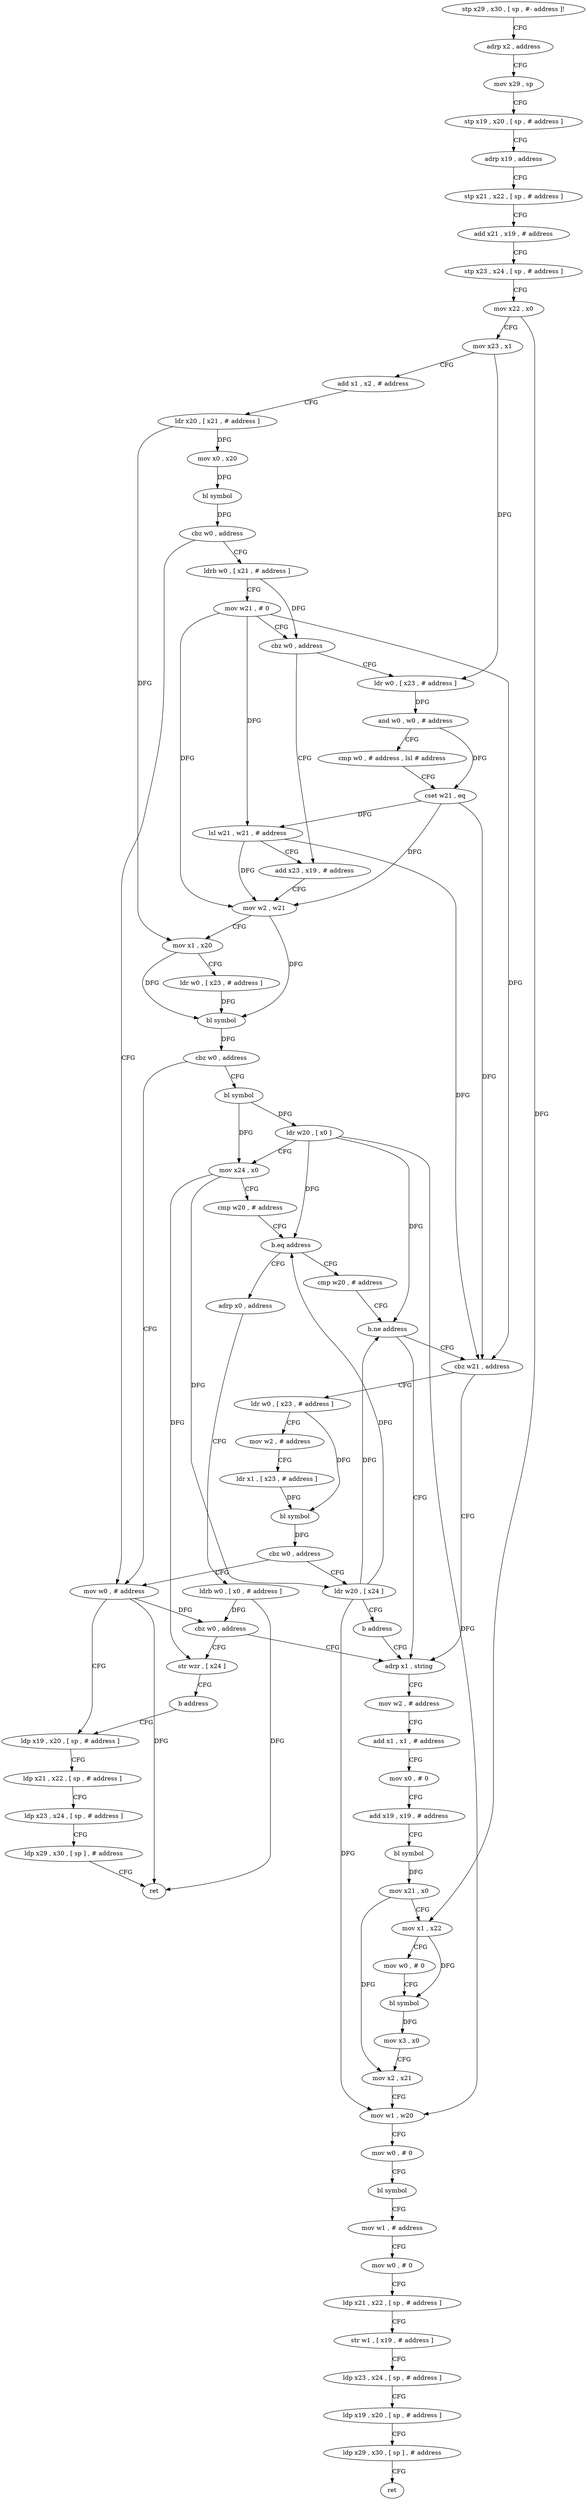 digraph "func" {
"4214240" [label = "stp x29 , x30 , [ sp , #- address ]!" ]
"4214244" [label = "adrp x2 , address" ]
"4214248" [label = "mov x29 , sp" ]
"4214252" [label = "stp x19 , x20 , [ sp , # address ]" ]
"4214256" [label = "adrp x19 , address" ]
"4214260" [label = "stp x21 , x22 , [ sp , # address ]" ]
"4214264" [label = "add x21 , x19 , # address" ]
"4214268" [label = "stp x23 , x24 , [ sp , # address ]" ]
"4214272" [label = "mov x22 , x0" ]
"4214276" [label = "mov x23 , x1" ]
"4214280" [label = "add x1 , x2 , # address" ]
"4214284" [label = "ldr x20 , [ x21 , # address ]" ]
"4214288" [label = "mov x0 , x20" ]
"4214292" [label = "bl symbol" ]
"4214296" [label = "cbz w0 , address" ]
"4214480" [label = "mov w0 , # address" ]
"4214300" [label = "ldrb w0 , [ x21 , # address ]" ]
"4214484" [label = "ldp x19 , x20 , [ sp , # address ]" ]
"4214304" [label = "mov w21 , # 0" ]
"4214308" [label = "cbz w0 , address" ]
"4214332" [label = "add x23 , x19 , # address" ]
"4214312" [label = "ldr w0 , [ x23 , # address ]" ]
"4214336" [label = "mov w2 , w21" ]
"4214340" [label = "mov x1 , x20" ]
"4214344" [label = "ldr w0 , [ x23 , # address ]" ]
"4214348" [label = "bl symbol" ]
"4214352" [label = "cbz w0 , address" ]
"4214356" [label = "bl symbol" ]
"4214316" [label = "and w0 , w0 , # address" ]
"4214320" [label = "cmp w0 , # address , lsl # address" ]
"4214324" [label = "cset w21 , eq" ]
"4214328" [label = "lsl w21 , w21 , # address" ]
"4214360" [label = "ldr w20 , [ x0 ]" ]
"4214364" [label = "mov x24 , x0" ]
"4214368" [label = "cmp w20 , # address" ]
"4214372" [label = "b.eq address" ]
"4214504" [label = "adrp x0 , address" ]
"4214376" [label = "cmp w20 , # address" ]
"4214508" [label = "ldrb w0 , [ x0 , # address ]" ]
"4214512" [label = "cbz w0 , address" ]
"4214388" [label = "adrp x1 , string" ]
"4214516" [label = "str wzr , [ x24 ]" ]
"4214380" [label = "b.ne address" ]
"4214384" [label = "cbz w21 , address" ]
"4214392" [label = "mov w2 , # address" ]
"4214396" [label = "add x1 , x1 , # address" ]
"4214400" [label = "mov x0 , # 0" ]
"4214404" [label = "add x19 , x19 , # address" ]
"4214408" [label = "bl symbol" ]
"4214412" [label = "mov x21 , x0" ]
"4214416" [label = "mov x1 , x22" ]
"4214420" [label = "mov w0 , # 0" ]
"4214424" [label = "bl symbol" ]
"4214428" [label = "mov x3 , x0" ]
"4214432" [label = "mov x2 , x21" ]
"4214436" [label = "mov w1 , w20" ]
"4214440" [label = "mov w0 , # 0" ]
"4214444" [label = "bl symbol" ]
"4214448" [label = "mov w1 , # address" ]
"4214452" [label = "mov w0 , # 0" ]
"4214456" [label = "ldp x21 , x22 , [ sp , # address ]" ]
"4214460" [label = "str w1 , [ x19 , # address ]" ]
"4214464" [label = "ldp x23 , x24 , [ sp , # address ]" ]
"4214468" [label = "ldp x19 , x20 , [ sp , # address ]" ]
"4214472" [label = "ldp x29 , x30 , [ sp ] , # address" ]
"4214476" [label = "ret" ]
"4214520" [label = "b address" ]
"4214528" [label = "ldr w0 , [ x23 , # address ]" ]
"4214488" [label = "ldp x21 , x22 , [ sp , # address ]" ]
"4214492" [label = "ldp x23 , x24 , [ sp , # address ]" ]
"4214496" [label = "ldp x29 , x30 , [ sp ] , # address" ]
"4214500" [label = "ret" ]
"4214532" [label = "mov w2 , # address" ]
"4214536" [label = "ldr x1 , [ x23 , # address ]" ]
"4214540" [label = "bl symbol" ]
"4214544" [label = "cbz w0 , address" ]
"4214548" [label = "ldr w20 , [ x24 ]" ]
"4214552" [label = "b address" ]
"4214240" -> "4214244" [ label = "CFG" ]
"4214244" -> "4214248" [ label = "CFG" ]
"4214248" -> "4214252" [ label = "CFG" ]
"4214252" -> "4214256" [ label = "CFG" ]
"4214256" -> "4214260" [ label = "CFG" ]
"4214260" -> "4214264" [ label = "CFG" ]
"4214264" -> "4214268" [ label = "CFG" ]
"4214268" -> "4214272" [ label = "CFG" ]
"4214272" -> "4214276" [ label = "CFG" ]
"4214272" -> "4214416" [ label = "DFG" ]
"4214276" -> "4214280" [ label = "CFG" ]
"4214276" -> "4214312" [ label = "DFG" ]
"4214280" -> "4214284" [ label = "CFG" ]
"4214284" -> "4214288" [ label = "DFG" ]
"4214284" -> "4214340" [ label = "DFG" ]
"4214288" -> "4214292" [ label = "DFG" ]
"4214292" -> "4214296" [ label = "DFG" ]
"4214296" -> "4214480" [ label = "CFG" ]
"4214296" -> "4214300" [ label = "CFG" ]
"4214480" -> "4214484" [ label = "CFG" ]
"4214480" -> "4214500" [ label = "DFG" ]
"4214480" -> "4214512" [ label = "DFG" ]
"4214300" -> "4214304" [ label = "CFG" ]
"4214300" -> "4214308" [ label = "DFG" ]
"4214484" -> "4214488" [ label = "CFG" ]
"4214304" -> "4214308" [ label = "CFG" ]
"4214304" -> "4214336" [ label = "DFG" ]
"4214304" -> "4214328" [ label = "DFG" ]
"4214304" -> "4214384" [ label = "DFG" ]
"4214308" -> "4214332" [ label = "CFG" ]
"4214308" -> "4214312" [ label = "CFG" ]
"4214332" -> "4214336" [ label = "CFG" ]
"4214312" -> "4214316" [ label = "DFG" ]
"4214336" -> "4214340" [ label = "CFG" ]
"4214336" -> "4214348" [ label = "DFG" ]
"4214340" -> "4214344" [ label = "CFG" ]
"4214340" -> "4214348" [ label = "DFG" ]
"4214344" -> "4214348" [ label = "DFG" ]
"4214348" -> "4214352" [ label = "DFG" ]
"4214352" -> "4214480" [ label = "CFG" ]
"4214352" -> "4214356" [ label = "CFG" ]
"4214356" -> "4214360" [ label = "DFG" ]
"4214356" -> "4214364" [ label = "DFG" ]
"4214316" -> "4214320" [ label = "CFG" ]
"4214316" -> "4214324" [ label = "DFG" ]
"4214320" -> "4214324" [ label = "CFG" ]
"4214324" -> "4214328" [ label = "DFG" ]
"4214324" -> "4214336" [ label = "DFG" ]
"4214324" -> "4214384" [ label = "DFG" ]
"4214328" -> "4214332" [ label = "CFG" ]
"4214328" -> "4214336" [ label = "DFG" ]
"4214328" -> "4214384" [ label = "DFG" ]
"4214360" -> "4214364" [ label = "CFG" ]
"4214360" -> "4214372" [ label = "DFG" ]
"4214360" -> "4214380" [ label = "DFG" ]
"4214360" -> "4214436" [ label = "DFG" ]
"4214364" -> "4214368" [ label = "CFG" ]
"4214364" -> "4214516" [ label = "DFG" ]
"4214364" -> "4214548" [ label = "DFG" ]
"4214368" -> "4214372" [ label = "CFG" ]
"4214372" -> "4214504" [ label = "CFG" ]
"4214372" -> "4214376" [ label = "CFG" ]
"4214504" -> "4214508" [ label = "CFG" ]
"4214376" -> "4214380" [ label = "CFG" ]
"4214508" -> "4214512" [ label = "DFG" ]
"4214508" -> "4214500" [ label = "DFG" ]
"4214512" -> "4214388" [ label = "CFG" ]
"4214512" -> "4214516" [ label = "CFG" ]
"4214388" -> "4214392" [ label = "CFG" ]
"4214516" -> "4214520" [ label = "CFG" ]
"4214380" -> "4214388" [ label = "CFG" ]
"4214380" -> "4214384" [ label = "CFG" ]
"4214384" -> "4214528" [ label = "CFG" ]
"4214384" -> "4214388" [ label = "CFG" ]
"4214392" -> "4214396" [ label = "CFG" ]
"4214396" -> "4214400" [ label = "CFG" ]
"4214400" -> "4214404" [ label = "CFG" ]
"4214404" -> "4214408" [ label = "CFG" ]
"4214408" -> "4214412" [ label = "DFG" ]
"4214412" -> "4214416" [ label = "CFG" ]
"4214412" -> "4214432" [ label = "DFG" ]
"4214416" -> "4214420" [ label = "CFG" ]
"4214416" -> "4214424" [ label = "DFG" ]
"4214420" -> "4214424" [ label = "CFG" ]
"4214424" -> "4214428" [ label = "DFG" ]
"4214428" -> "4214432" [ label = "CFG" ]
"4214432" -> "4214436" [ label = "CFG" ]
"4214436" -> "4214440" [ label = "CFG" ]
"4214440" -> "4214444" [ label = "CFG" ]
"4214444" -> "4214448" [ label = "CFG" ]
"4214448" -> "4214452" [ label = "CFG" ]
"4214452" -> "4214456" [ label = "CFG" ]
"4214456" -> "4214460" [ label = "CFG" ]
"4214460" -> "4214464" [ label = "CFG" ]
"4214464" -> "4214468" [ label = "CFG" ]
"4214468" -> "4214472" [ label = "CFG" ]
"4214472" -> "4214476" [ label = "CFG" ]
"4214520" -> "4214484" [ label = "CFG" ]
"4214528" -> "4214532" [ label = "CFG" ]
"4214528" -> "4214540" [ label = "DFG" ]
"4214488" -> "4214492" [ label = "CFG" ]
"4214492" -> "4214496" [ label = "CFG" ]
"4214496" -> "4214500" [ label = "CFG" ]
"4214532" -> "4214536" [ label = "CFG" ]
"4214536" -> "4214540" [ label = "DFG" ]
"4214540" -> "4214544" [ label = "DFG" ]
"4214544" -> "4214480" [ label = "CFG" ]
"4214544" -> "4214548" [ label = "CFG" ]
"4214548" -> "4214552" [ label = "CFG" ]
"4214548" -> "4214372" [ label = "DFG" ]
"4214548" -> "4214380" [ label = "DFG" ]
"4214548" -> "4214436" [ label = "DFG" ]
"4214552" -> "4214388" [ label = "CFG" ]
}
